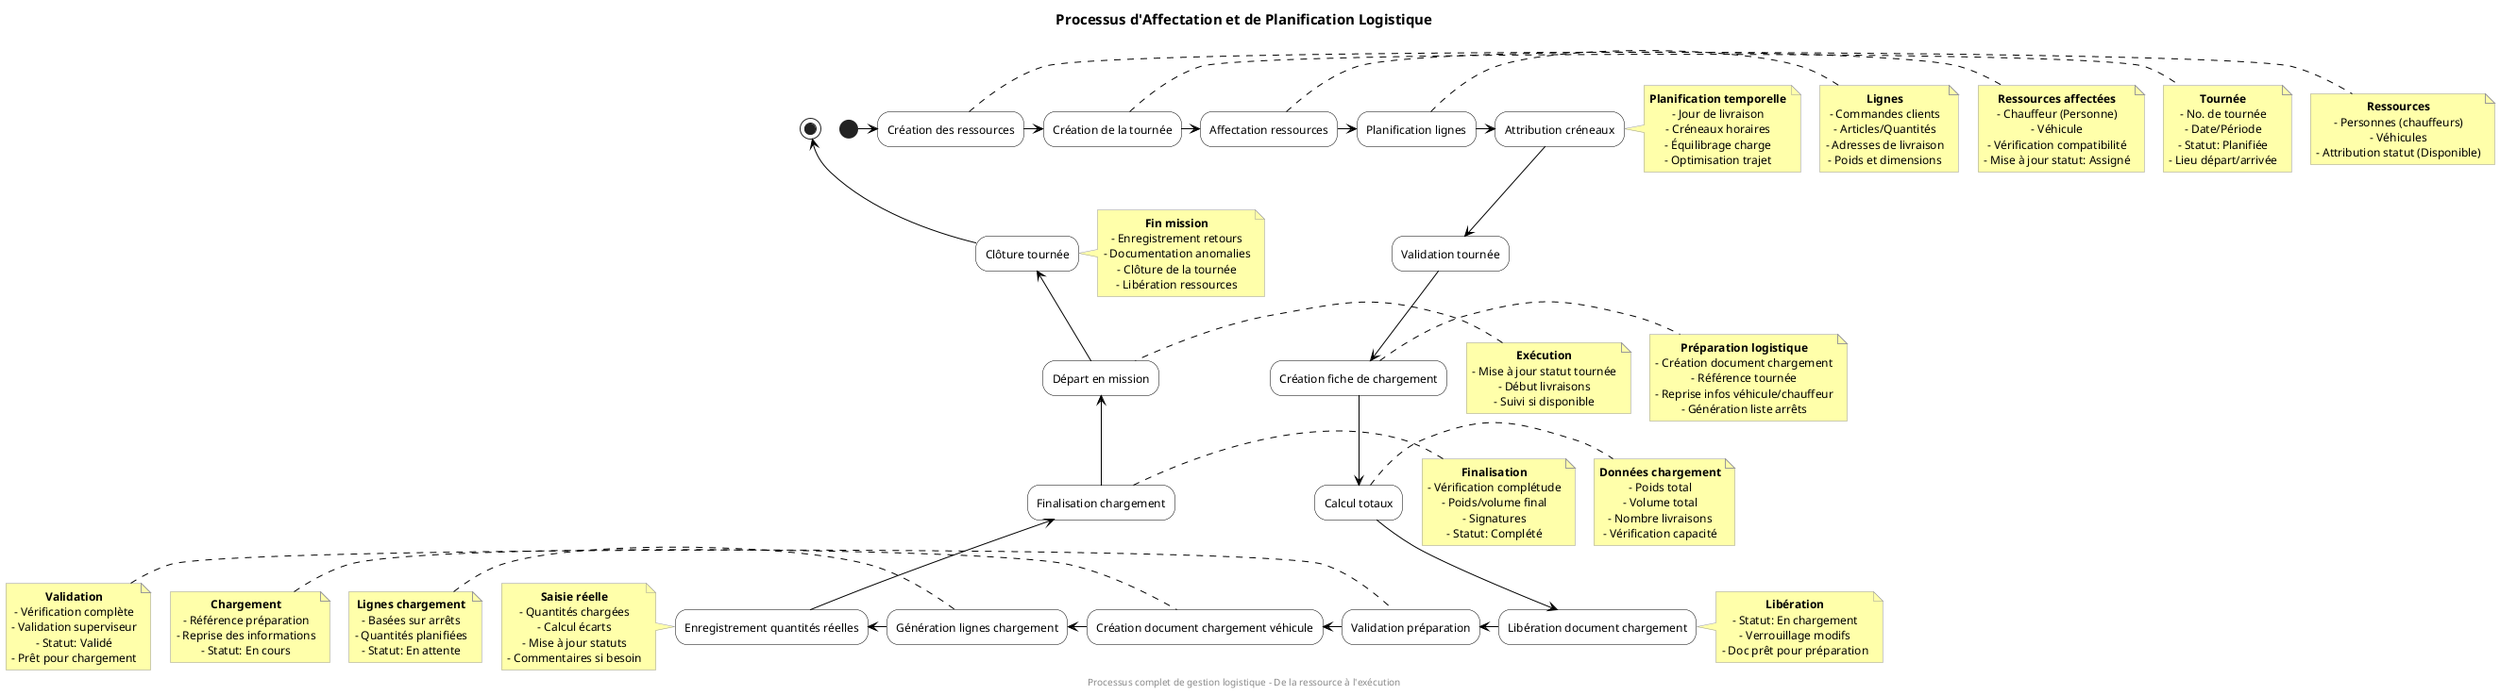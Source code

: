 @startuml Simplified Logistics Process
skinparam {
  ActivityBackgroundColor white
  ActivityBorderColor black
  ActivityDiamondBackgroundColor white
  ActivityDiamondBorderColor black
  NoteBackgroundColor #FFFFAA
  NoteBorderColor #999999
  ArrowColor black
  PageExternalColor white
  PageMargin 10
  DefaultFontSize 12
  DefaultTextAlignment center
  DefaultFontName Arial
  TitleFontSize 15
}

title Processus d'Affectation et de Planification Logistique

(*) -right-> "Création des ressources"
note right 
  <b>Ressources</b>
  - Personnes (chauffeurs)
  - Véhicules
  - Attribution statut (Disponible)
end note

"Création des ressources" -right-> "Création de la tournée"
note right
  <b>Tournée</b>
  - No. de tournée
  - Date/Période
  - Statut: Planifiée
  - Lieu départ/arrivée
end note

"Création de la tournée" -right-> "Affectation ressources"
note right
  <b>Ressources affectées</b>
  - Chauffeur (Personne)
  - Véhicule
  - Vérification compatibilité
  - Mise à jour statut: Assigné
end note

"Affectation ressources" -right-> "Planification lignes"
note right
  <b>Lignes</b>
  - Commandes clients
  - Articles/Quantités
  - Adresses de livraison
  - Poids et dimensions
end note

"Planification lignes" -right-> "Attribution créneaux"
note right
  <b>Planification temporelle</b>
  - Jour de livraison
  - Créneaux horaires
  - Équilibrage charge
  - Optimisation trajet
end note

"Attribution créneaux" -down-> "Validation tournée"

"Validation tournée" -down-> "Création fiche de chargement"
note right
  <b>Préparation logistique</b>
  - Création document chargement
  - Référence tournée
  - Reprise infos véhicule/chauffeur
  - Génération liste arrêts
end note

"Création fiche de chargement" -down-> "Calcul totaux"
note right
  <b>Données chargement</b>
  - Poids total
  - Volume total
  - Nombre livraisons
  - Vérification capacité
end note

"Calcul totaux" -down-> "Libération document chargement"
note right
  <b>Libération</b>
  - Statut: En chargement
  - Verrouillage modifs
  - Doc prêt pour préparation
end note

"Libération document chargement" -left-> "Validation préparation"
note left
  <b>Validation</b>
  - Vérification complète
  - Validation superviseur
  - Statut: Validé
  - Prêt pour chargement
end note

"Validation préparation" -left-> "Création document chargement véhicule"
note left
  <b>Chargement</b>
  - Référence préparation
  - Reprise des informations
  - Statut: En cours
end note

"Création document chargement véhicule" -left-> "Génération lignes chargement"
note left
  <b>Lignes chargement</b>
  - Basées sur arrêts
  - Quantités planifiées
  - Statut: En attente
end note

"Génération lignes chargement" -left-> "Enregistrement quantités réelles"
note left
  <b>Saisie réelle</b>
  - Quantités chargées
  - Calcul écarts
  - Mise à jour statuts
  - Commentaires si besoin
end note

"Enregistrement quantités réelles" -up-> "Finalisation chargement"
note left
  <b>Finalisation</b>
  - Vérification complétude
  - Poids/volume final
  - Signatures
  - Statut: Complété
end note

"Finalisation chargement" -up-> "Départ en mission"
note left
  <b>Exécution</b>
  - Mise à jour statut tournée
  - Début livraisons
  - Suivi si disponible
end note

"Départ en mission" -up-> "Clôture tournée"
note left
  <b>Fin mission</b>
  - Enregistrement retours
  - Documentation anomalies
  - Clôture de la tournée
  - Libération ressources
end note

"Clôture tournée" -up-> (*)

footer Processus complet de gestion logistique - De la ressource à l'exécution

@enduml 